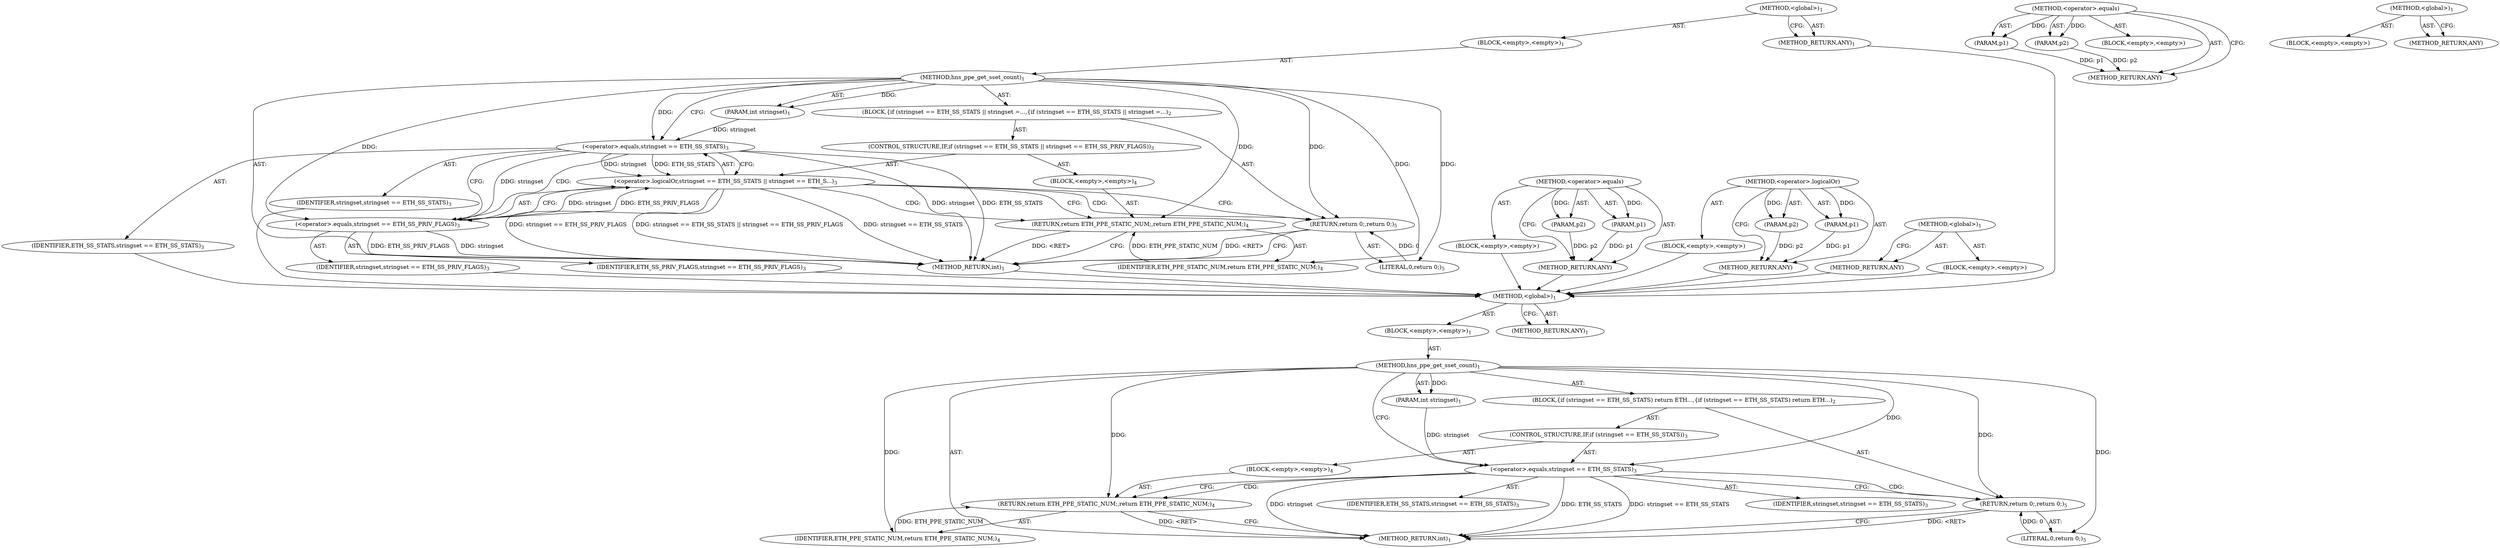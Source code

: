 digraph "&lt;global&gt;" {
vulnerable_6 [label=<(METHOD,&lt;global&gt;)<SUB>1</SUB>>];
vulnerable_7 [label=<(BLOCK,&lt;empty&gt;,&lt;empty&gt;)<SUB>1</SUB>>];
vulnerable_8 [label=<(METHOD,hns_ppe_get_sset_count)<SUB>1</SUB>>];
vulnerable_9 [label=<(PARAM,int stringset)<SUB>1</SUB>>];
vulnerable_10 [label=<(BLOCK,{
	if (stringset == ETH_SS_STATS)
 		return ETH...,{
	if (stringset == ETH_SS_STATS)
 		return ETH...)<SUB>2</SUB>>];
vulnerable_11 [label=<(CONTROL_STRUCTURE,IF,if (stringset == ETH_SS_STATS))<SUB>3</SUB>>];
vulnerable_12 [label=<(&lt;operator&gt;.equals,stringset == ETH_SS_STATS)<SUB>3</SUB>>];
vulnerable_13 [label=<(IDENTIFIER,stringset,stringset == ETH_SS_STATS)<SUB>3</SUB>>];
vulnerable_14 [label=<(IDENTIFIER,ETH_SS_STATS,stringset == ETH_SS_STATS)<SUB>3</SUB>>];
vulnerable_15 [label=<(BLOCK,&lt;empty&gt;,&lt;empty&gt;)<SUB>4</SUB>>];
vulnerable_16 [label=<(RETURN,return ETH_PPE_STATIC_NUM;,return ETH_PPE_STATIC_NUM;)<SUB>4</SUB>>];
vulnerable_17 [label=<(IDENTIFIER,ETH_PPE_STATIC_NUM,return ETH_PPE_STATIC_NUM;)<SUB>4</SUB>>];
vulnerable_18 [label=<(RETURN,return 0;,return 0;)<SUB>5</SUB>>];
vulnerable_19 [label=<(LITERAL,0,return 0;)<SUB>5</SUB>>];
vulnerable_20 [label=<(METHOD_RETURN,int)<SUB>1</SUB>>];
vulnerable_22 [label=<(METHOD_RETURN,ANY)<SUB>1</SUB>>];
vulnerable_37 [label=<(METHOD,&lt;operator&gt;.equals)>];
vulnerable_38 [label=<(PARAM,p1)>];
vulnerable_39 [label=<(PARAM,p2)>];
vulnerable_40 [label=<(BLOCK,&lt;empty&gt;,&lt;empty&gt;)>];
vulnerable_41 [label=<(METHOD_RETURN,ANY)>];
vulnerable_31 [label=<(METHOD,&lt;global&gt;)<SUB>1</SUB>>];
vulnerable_32 [label=<(BLOCK,&lt;empty&gt;,&lt;empty&gt;)>];
vulnerable_33 [label=<(METHOD_RETURN,ANY)>];
fixed_6 [label=<(METHOD,&lt;global&gt;)<SUB>1</SUB>>];
fixed_7 [label=<(BLOCK,&lt;empty&gt;,&lt;empty&gt;)<SUB>1</SUB>>];
fixed_8 [label=<(METHOD,hns_ppe_get_sset_count)<SUB>1</SUB>>];
fixed_9 [label=<(PARAM,int stringset)<SUB>1</SUB>>];
fixed_10 [label=<(BLOCK,{
	if (stringset == ETH_SS_STATS || stringset =...,{
	if (stringset == ETH_SS_STATS || stringset =...)<SUB>2</SUB>>];
fixed_11 [label=<(CONTROL_STRUCTURE,IF,if (stringset == ETH_SS_STATS || stringset == ETH_SS_PRIV_FLAGS))<SUB>3</SUB>>];
fixed_12 [label=<(&lt;operator&gt;.logicalOr,stringset == ETH_SS_STATS || stringset == ETH_S...)<SUB>3</SUB>>];
fixed_13 [label=<(&lt;operator&gt;.equals,stringset == ETH_SS_STATS)<SUB>3</SUB>>];
fixed_14 [label=<(IDENTIFIER,stringset,stringset == ETH_SS_STATS)<SUB>3</SUB>>];
fixed_15 [label=<(IDENTIFIER,ETH_SS_STATS,stringset == ETH_SS_STATS)<SUB>3</SUB>>];
fixed_16 [label=<(&lt;operator&gt;.equals,stringset == ETH_SS_PRIV_FLAGS)<SUB>3</SUB>>];
fixed_17 [label=<(IDENTIFIER,stringset,stringset == ETH_SS_PRIV_FLAGS)<SUB>3</SUB>>];
fixed_18 [label=<(IDENTIFIER,ETH_SS_PRIV_FLAGS,stringset == ETH_SS_PRIV_FLAGS)<SUB>3</SUB>>];
fixed_19 [label=<(BLOCK,&lt;empty&gt;,&lt;empty&gt;)<SUB>4</SUB>>];
fixed_20 [label=<(RETURN,return ETH_PPE_STATIC_NUM;,return ETH_PPE_STATIC_NUM;)<SUB>4</SUB>>];
fixed_21 [label=<(IDENTIFIER,ETH_PPE_STATIC_NUM,return ETH_PPE_STATIC_NUM;)<SUB>4</SUB>>];
fixed_22 [label=<(RETURN,return 0;,return 0;)<SUB>5</SUB>>];
fixed_23 [label=<(LITERAL,0,return 0;)<SUB>5</SUB>>];
fixed_24 [label=<(METHOD_RETURN,int)<SUB>1</SUB>>];
fixed_26 [label=<(METHOD_RETURN,ANY)<SUB>1</SUB>>];
fixed_46 [label=<(METHOD,&lt;operator&gt;.equals)>];
fixed_47 [label=<(PARAM,p1)>];
fixed_48 [label=<(PARAM,p2)>];
fixed_49 [label=<(BLOCK,&lt;empty&gt;,&lt;empty&gt;)>];
fixed_50 [label=<(METHOD_RETURN,ANY)>];
fixed_41 [label=<(METHOD,&lt;operator&gt;.logicalOr)>];
fixed_42 [label=<(PARAM,p1)>];
fixed_43 [label=<(PARAM,p2)>];
fixed_44 [label=<(BLOCK,&lt;empty&gt;,&lt;empty&gt;)>];
fixed_45 [label=<(METHOD_RETURN,ANY)>];
fixed_35 [label=<(METHOD,&lt;global&gt;)<SUB>1</SUB>>];
fixed_36 [label=<(BLOCK,&lt;empty&gt;,&lt;empty&gt;)>];
fixed_37 [label=<(METHOD_RETURN,ANY)>];
vulnerable_6 -> vulnerable_7  [key=0, label="AST: "];
vulnerable_6 -> vulnerable_22  [key=0, label="AST: "];
vulnerable_6 -> vulnerable_22  [key=1, label="CFG: "];
vulnerable_7 -> vulnerable_8  [key=0, label="AST: "];
vulnerable_8 -> vulnerable_9  [key=0, label="AST: "];
vulnerable_8 -> vulnerable_9  [key=1, label="DDG: "];
vulnerable_8 -> vulnerable_10  [key=0, label="AST: "];
vulnerable_8 -> vulnerable_20  [key=0, label="AST: "];
vulnerable_8 -> vulnerable_12  [key=0, label="CFG: "];
vulnerable_8 -> vulnerable_12  [key=1, label="DDG: "];
vulnerable_8 -> vulnerable_18  [key=0, label="DDG: "];
vulnerable_8 -> vulnerable_19  [key=0, label="DDG: "];
vulnerable_8 -> vulnerable_16  [key=0, label="DDG: "];
vulnerable_8 -> vulnerable_17  [key=0, label="DDG: "];
vulnerable_9 -> vulnerable_12  [key=0, label="DDG: stringset"];
vulnerable_10 -> vulnerable_11  [key=0, label="AST: "];
vulnerable_10 -> vulnerable_18  [key=0, label="AST: "];
vulnerable_11 -> vulnerable_12  [key=0, label="AST: "];
vulnerable_11 -> vulnerable_15  [key=0, label="AST: "];
vulnerable_12 -> vulnerable_13  [key=0, label="AST: "];
vulnerable_12 -> vulnerable_14  [key=0, label="AST: "];
vulnerable_12 -> vulnerable_16  [key=0, label="CFG: "];
vulnerable_12 -> vulnerable_16  [key=1, label="CDG: "];
vulnerable_12 -> vulnerable_18  [key=0, label="CFG: "];
vulnerable_12 -> vulnerable_18  [key=1, label="CDG: "];
vulnerable_12 -> vulnerable_20  [key=0, label="DDG: stringset"];
vulnerable_12 -> vulnerable_20  [key=1, label="DDG: stringset == ETH_SS_STATS"];
vulnerable_12 -> vulnerable_20  [key=2, label="DDG: ETH_SS_STATS"];
vulnerable_15 -> vulnerable_16  [key=0, label="AST: "];
vulnerable_16 -> vulnerable_17  [key=0, label="AST: "];
vulnerable_16 -> vulnerable_20  [key=0, label="CFG: "];
vulnerable_16 -> vulnerable_20  [key=1, label="DDG: &lt;RET&gt;"];
vulnerable_17 -> vulnerable_16  [key=0, label="DDG: ETH_PPE_STATIC_NUM"];
vulnerable_18 -> vulnerable_19  [key=0, label="AST: "];
vulnerable_18 -> vulnerable_20  [key=0, label="CFG: "];
vulnerable_18 -> vulnerable_20  [key=1, label="DDG: &lt;RET&gt;"];
vulnerable_19 -> vulnerable_18  [key=0, label="DDG: 0"];
vulnerable_37 -> vulnerable_38  [key=0, label="AST: "];
vulnerable_37 -> vulnerable_38  [key=1, label="DDG: "];
vulnerable_37 -> vulnerable_40  [key=0, label="AST: "];
vulnerable_37 -> vulnerable_39  [key=0, label="AST: "];
vulnerable_37 -> vulnerable_39  [key=1, label="DDG: "];
vulnerable_37 -> vulnerable_41  [key=0, label="AST: "];
vulnerable_37 -> vulnerable_41  [key=1, label="CFG: "];
vulnerable_38 -> vulnerable_41  [key=0, label="DDG: p1"];
vulnerable_39 -> vulnerable_41  [key=0, label="DDG: p2"];
vulnerable_31 -> vulnerable_32  [key=0, label="AST: "];
vulnerable_31 -> vulnerable_33  [key=0, label="AST: "];
vulnerable_31 -> vulnerable_33  [key=1, label="CFG: "];
fixed_6 -> fixed_7  [key=0, label="AST: "];
fixed_6 -> fixed_26  [key=0, label="AST: "];
fixed_6 -> fixed_26  [key=1, label="CFG: "];
fixed_7 -> fixed_8  [key=0, label="AST: "];
fixed_8 -> fixed_9  [key=0, label="AST: "];
fixed_8 -> fixed_9  [key=1, label="DDG: "];
fixed_8 -> fixed_10  [key=0, label="AST: "];
fixed_8 -> fixed_24  [key=0, label="AST: "];
fixed_8 -> fixed_13  [key=0, label="CFG: "];
fixed_8 -> fixed_13  [key=1, label="DDG: "];
fixed_8 -> fixed_22  [key=0, label="DDG: "];
fixed_8 -> fixed_23  [key=0, label="DDG: "];
fixed_8 -> fixed_20  [key=0, label="DDG: "];
fixed_8 -> fixed_16  [key=0, label="DDG: "];
fixed_8 -> fixed_21  [key=0, label="DDG: "];
fixed_9 -> fixed_13  [key=0, label="DDG: stringset"];
fixed_10 -> fixed_11  [key=0, label="AST: "];
fixed_10 -> fixed_22  [key=0, label="AST: "];
fixed_11 -> fixed_12  [key=0, label="AST: "];
fixed_11 -> fixed_19  [key=0, label="AST: "];
fixed_12 -> fixed_13  [key=0, label="AST: "];
fixed_12 -> fixed_16  [key=0, label="AST: "];
fixed_12 -> fixed_20  [key=0, label="CFG: "];
fixed_12 -> fixed_20  [key=1, label="CDG: "];
fixed_12 -> fixed_22  [key=0, label="CFG: "];
fixed_12 -> fixed_22  [key=1, label="CDG: "];
fixed_12 -> fixed_24  [key=0, label="DDG: stringset == ETH_SS_STATS"];
fixed_12 -> fixed_24  [key=1, label="DDG: stringset == ETH_SS_PRIV_FLAGS"];
fixed_12 -> fixed_24  [key=2, label="DDG: stringset == ETH_SS_STATS || stringset == ETH_SS_PRIV_FLAGS"];
fixed_13 -> fixed_14  [key=0, label="AST: "];
fixed_13 -> fixed_15  [key=0, label="AST: "];
fixed_13 -> fixed_12  [key=0, label="CFG: "];
fixed_13 -> fixed_12  [key=1, label="DDG: stringset"];
fixed_13 -> fixed_12  [key=2, label="DDG: ETH_SS_STATS"];
fixed_13 -> fixed_16  [key=0, label="CFG: "];
fixed_13 -> fixed_16  [key=1, label="DDG: stringset"];
fixed_13 -> fixed_16  [key=2, label="CDG: "];
fixed_13 -> fixed_24  [key=0, label="DDG: stringset"];
fixed_13 -> fixed_24  [key=1, label="DDG: ETH_SS_STATS"];
fixed_14 -> vulnerable_6  [key=0];
fixed_15 -> vulnerable_6  [key=0];
fixed_16 -> fixed_17  [key=0, label="AST: "];
fixed_16 -> fixed_18  [key=0, label="AST: "];
fixed_16 -> fixed_12  [key=0, label="CFG: "];
fixed_16 -> fixed_12  [key=1, label="DDG: stringset"];
fixed_16 -> fixed_12  [key=2, label="DDG: ETH_SS_PRIV_FLAGS"];
fixed_16 -> fixed_24  [key=0, label="DDG: stringset"];
fixed_16 -> fixed_24  [key=1, label="DDG: ETH_SS_PRIV_FLAGS"];
fixed_17 -> vulnerable_6  [key=0];
fixed_18 -> vulnerable_6  [key=0];
fixed_19 -> fixed_20  [key=0, label="AST: "];
fixed_20 -> fixed_21  [key=0, label="AST: "];
fixed_20 -> fixed_24  [key=0, label="CFG: "];
fixed_20 -> fixed_24  [key=1, label="DDG: &lt;RET&gt;"];
fixed_21 -> fixed_20  [key=0, label="DDG: ETH_PPE_STATIC_NUM"];
fixed_22 -> fixed_23  [key=0, label="AST: "];
fixed_22 -> fixed_24  [key=0, label="CFG: "];
fixed_22 -> fixed_24  [key=1, label="DDG: &lt;RET&gt;"];
fixed_23 -> fixed_22  [key=0, label="DDG: 0"];
fixed_24 -> vulnerable_6  [key=0];
fixed_26 -> vulnerable_6  [key=0];
fixed_46 -> fixed_47  [key=0, label="AST: "];
fixed_46 -> fixed_47  [key=1, label="DDG: "];
fixed_46 -> fixed_49  [key=0, label="AST: "];
fixed_46 -> fixed_48  [key=0, label="AST: "];
fixed_46 -> fixed_48  [key=1, label="DDG: "];
fixed_46 -> fixed_50  [key=0, label="AST: "];
fixed_46 -> fixed_50  [key=1, label="CFG: "];
fixed_47 -> fixed_50  [key=0, label="DDG: p1"];
fixed_48 -> fixed_50  [key=0, label="DDG: p2"];
fixed_49 -> vulnerable_6  [key=0];
fixed_50 -> vulnerable_6  [key=0];
fixed_41 -> fixed_42  [key=0, label="AST: "];
fixed_41 -> fixed_42  [key=1, label="DDG: "];
fixed_41 -> fixed_44  [key=0, label="AST: "];
fixed_41 -> fixed_43  [key=0, label="AST: "];
fixed_41 -> fixed_43  [key=1, label="DDG: "];
fixed_41 -> fixed_45  [key=0, label="AST: "];
fixed_41 -> fixed_45  [key=1, label="CFG: "];
fixed_42 -> fixed_45  [key=0, label="DDG: p1"];
fixed_43 -> fixed_45  [key=0, label="DDG: p2"];
fixed_44 -> vulnerable_6  [key=0];
fixed_45 -> vulnerable_6  [key=0];
fixed_35 -> fixed_36  [key=0, label="AST: "];
fixed_35 -> fixed_37  [key=0, label="AST: "];
fixed_35 -> fixed_37  [key=1, label="CFG: "];
fixed_36 -> vulnerable_6  [key=0];
fixed_37 -> vulnerable_6  [key=0];
}
